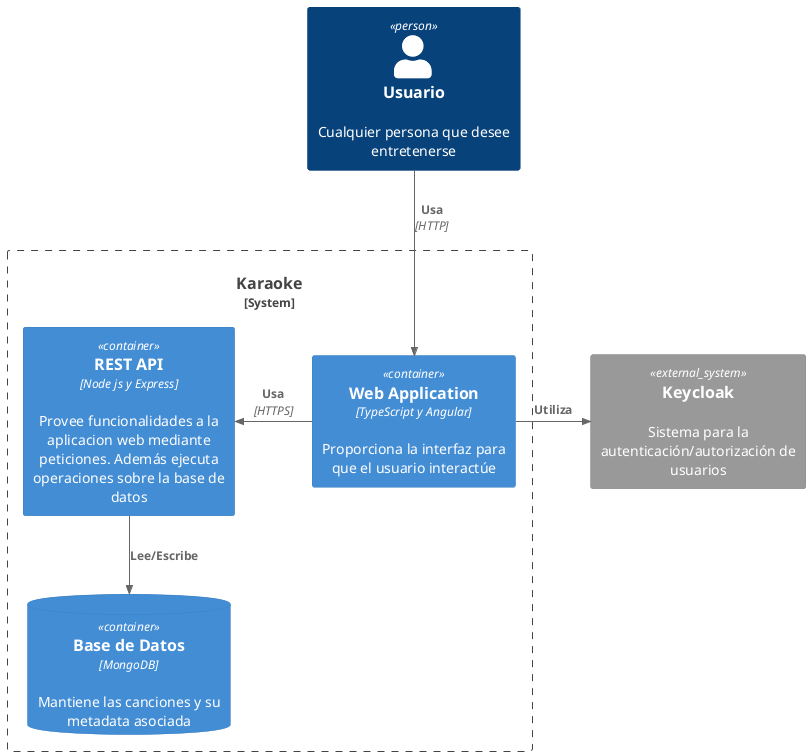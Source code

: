 @startuml level2
!include <C4/C4_Container>

Person(personAlias, "Usuario", "Cualquier persona que desee entretenerse")
System_Ext(login, "Keycloak", "Sistema para la autenticación/autorización de usuarios")

'Se describe el sistema Karaoke
System_Boundary(c1, "Karaoke") {
    Container(web_app, "Web Application", "TypeScript y Angular", "Proporciona la interfaz para que el usuario interactúe")
    Container(api, "REST API", "Node js y Express", "Provee funcionalidades a la aplicacion web mediante peticiones. Además ejecuta operaciones sobre la base de datos")
    ContainerDb(db, "Base de Datos", "MongoDB", "Mantiene las canciones y su metadata asociada")
    Rel_L(web_app, api, "Usa", "HTTPS")
    Rel(api, db, "Lee/Escribe")
}

'Se hacen las relaciones
Rel(personAlias, web_app, "Usa", "HTTP")
Rel_R(web_app, login,  "Utiliza")

@enduml